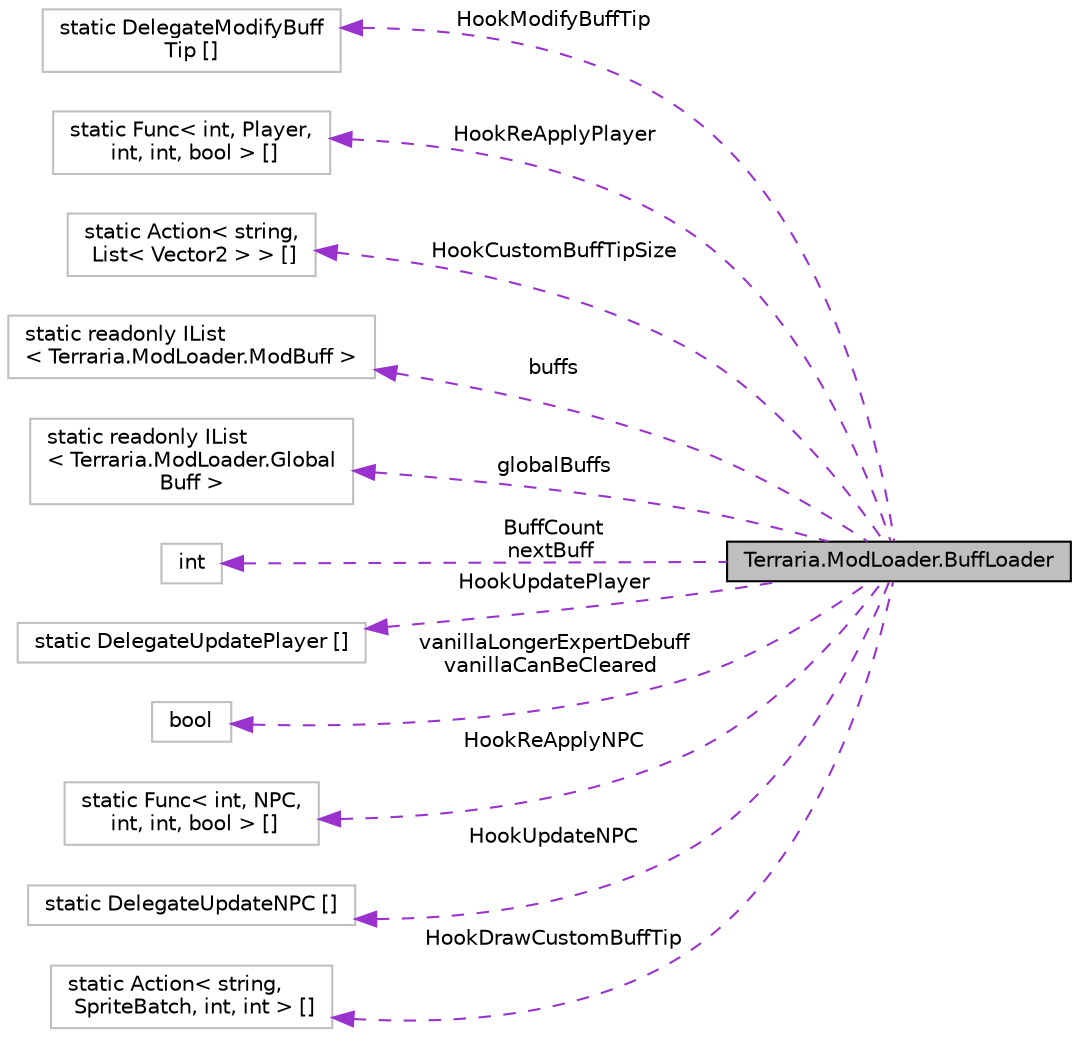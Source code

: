 digraph "Terraria.ModLoader.BuffLoader"
{
  edge [fontname="Helvetica",fontsize="10",labelfontname="Helvetica",labelfontsize="10"];
  node [fontname="Helvetica",fontsize="10",shape=record];
  rankdir="LR";
  Node1 [label="Terraria.ModLoader.BuffLoader",height=0.2,width=0.4,color="black", fillcolor="grey75", style="filled", fontcolor="black"];
  Node2 -> Node1 [dir="back",color="darkorchid3",fontsize="10",style="dashed",label=" HookModifyBuffTip" ,fontname="Helvetica"];
  Node2 [label="static DelegateModifyBuff\lTip []",height=0.2,width=0.4,color="grey75", fillcolor="white", style="filled"];
  Node3 -> Node1 [dir="back",color="darkorchid3",fontsize="10",style="dashed",label=" HookReApplyPlayer" ,fontname="Helvetica"];
  Node3 [label="static Func\< int, Player,\l int, int, bool \> []",height=0.2,width=0.4,color="grey75", fillcolor="white", style="filled"];
  Node4 -> Node1 [dir="back",color="darkorchid3",fontsize="10",style="dashed",label=" HookCustomBuffTipSize" ,fontname="Helvetica"];
  Node4 [label="static Action\< string,\l List\< Vector2 \> \> []",height=0.2,width=0.4,color="grey75", fillcolor="white", style="filled"];
  Node5 -> Node1 [dir="back",color="darkorchid3",fontsize="10",style="dashed",label=" buffs" ,fontname="Helvetica"];
  Node5 [label="static readonly IList\l\< Terraria.ModLoader.ModBuff \>",height=0.2,width=0.4,color="grey75", fillcolor="white", style="filled"];
  Node6 -> Node1 [dir="back",color="darkorchid3",fontsize="10",style="dashed",label=" globalBuffs" ,fontname="Helvetica"];
  Node6 [label="static readonly IList\l\< Terraria.ModLoader.Global\lBuff \>",height=0.2,width=0.4,color="grey75", fillcolor="white", style="filled"];
  Node7 -> Node1 [dir="back",color="darkorchid3",fontsize="10",style="dashed",label=" BuffCount\nnextBuff" ,fontname="Helvetica"];
  Node7 [label="int",height=0.2,width=0.4,color="grey75", fillcolor="white", style="filled"];
  Node8 -> Node1 [dir="back",color="darkorchid3",fontsize="10",style="dashed",label=" HookUpdatePlayer" ,fontname="Helvetica"];
  Node8 [label="static DelegateUpdatePlayer []",height=0.2,width=0.4,color="grey75", fillcolor="white", style="filled"];
  Node9 -> Node1 [dir="back",color="darkorchid3",fontsize="10",style="dashed",label=" vanillaLongerExpertDebuff\nvanillaCanBeCleared" ,fontname="Helvetica"];
  Node9 [label="bool",height=0.2,width=0.4,color="grey75", fillcolor="white", style="filled"];
  Node10 -> Node1 [dir="back",color="darkorchid3",fontsize="10",style="dashed",label=" HookReApplyNPC" ,fontname="Helvetica"];
  Node10 [label="static Func\< int, NPC,\l int, int, bool \> []",height=0.2,width=0.4,color="grey75", fillcolor="white", style="filled"];
  Node11 -> Node1 [dir="back",color="darkorchid3",fontsize="10",style="dashed",label=" HookUpdateNPC" ,fontname="Helvetica"];
  Node11 [label="static DelegateUpdateNPC []",height=0.2,width=0.4,color="grey75", fillcolor="white", style="filled"];
  Node12 -> Node1 [dir="back",color="darkorchid3",fontsize="10",style="dashed",label=" HookDrawCustomBuffTip" ,fontname="Helvetica"];
  Node12 [label="static Action\< string,\l SpriteBatch, int, int \> []",height=0.2,width=0.4,color="grey75", fillcolor="white", style="filled"];
}
